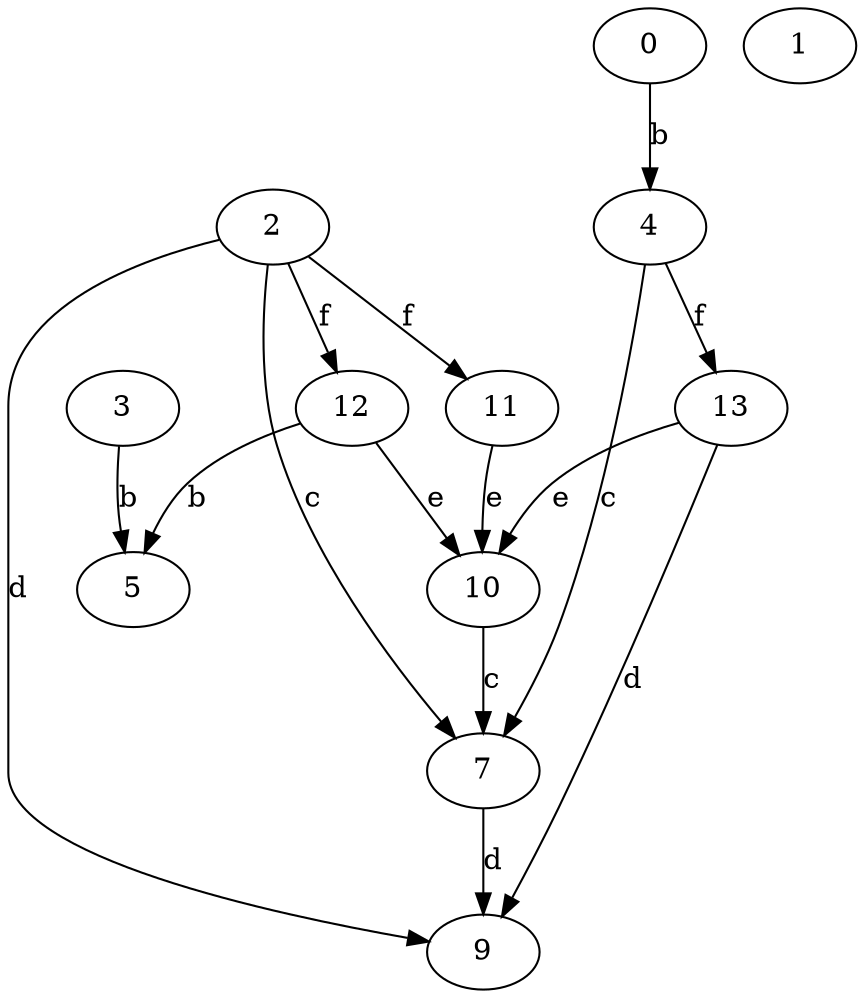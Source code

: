 strict digraph  {
2;
3;
4;
5;
7;
9;
10;
0;
1;
11;
12;
13;
2 -> 7  [label=c];
2 -> 9  [label=d];
2 -> 11  [label=f];
2 -> 12  [label=f];
3 -> 5  [label=b];
4 -> 7  [label=c];
4 -> 13  [label=f];
7 -> 9  [label=d];
10 -> 7  [label=c];
0 -> 4  [label=b];
11 -> 10  [label=e];
12 -> 5  [label=b];
12 -> 10  [label=e];
13 -> 9  [label=d];
13 -> 10  [label=e];
}
